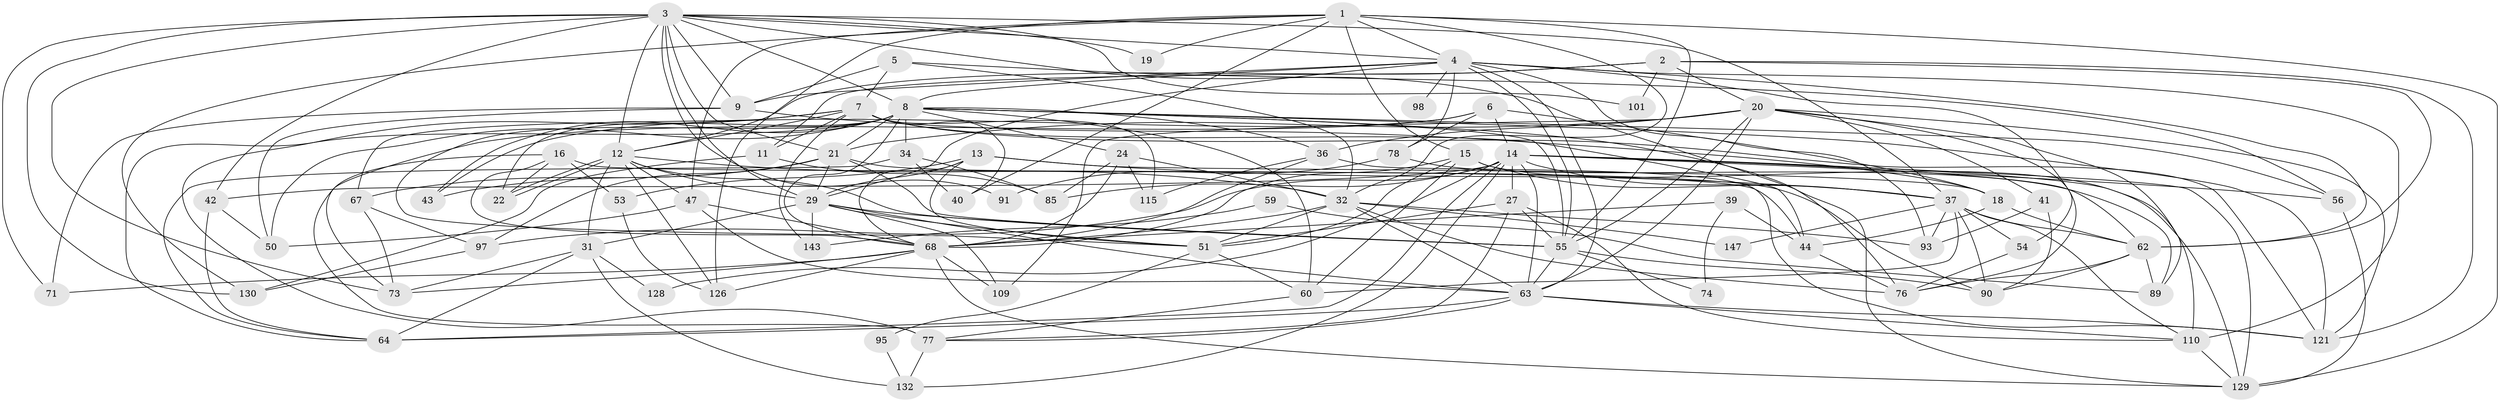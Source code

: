 // original degree distribution, {5: 0.174496644295302, 2: 0.1476510067114094, 7: 0.04697986577181208, 4: 0.3221476510067114, 3: 0.2214765100671141, 6: 0.0738255033557047, 8: 0.013422818791946308}
// Generated by graph-tools (version 1.1) at 2025/15/03/09/25 04:15:17]
// undirected, 74 vertices, 213 edges
graph export_dot {
graph [start="1"]
  node [color=gray90,style=filled];
  1 [super="+25+144"];
  2 [super="+70"];
  3 [super="+30+117+10"];
  4 [super="+26"];
  5;
  6 [super="+119"];
  7 [super="+148+23"];
  8 [super="+111+38+84+80"];
  9 [super="+33+105"];
  11;
  12 [super="+118"];
  13 [super="+48"];
  14 [super="+141+17"];
  15 [super="+122"];
  16;
  18 [super="+52"];
  19;
  20 [super="+120+137"];
  21 [super="+28+94+75"];
  22;
  24;
  27 [super="+46"];
  29 [super="+69"];
  31 [super="+135"];
  32 [super="+108+124+35"];
  34;
  36 [super="+100"];
  37 [super="+65"];
  39;
  40;
  41;
  42;
  43;
  44;
  47;
  50;
  51 [super="+106"];
  53;
  54;
  55 [super="+79+61"];
  56 [super="+57"];
  59;
  60;
  62 [super="+72"];
  63 [super="+66"];
  64 [super="+140+88"];
  67 [super="+133"];
  68 [super="+104+116"];
  71;
  73;
  74;
  76 [super="+82"];
  77 [super="+87+145"];
  78;
  85;
  89;
  90;
  91;
  93;
  95;
  97 [super="+113"];
  98;
  101;
  109;
  110 [super="+114"];
  115;
  121 [super="+123"];
  126;
  128;
  129 [super="+136"];
  130;
  132;
  143;
  147;
  1 -- 40;
  1 -- 19;
  1 -- 32;
  1 -- 130;
  1 -- 4;
  1 -- 55;
  1 -- 126;
  1 -- 15;
  1 -- 47;
  1 -- 129;
  2 -- 20;
  2 -- 101;
  2 -- 121;
  2 -- 11;
  2 -- 62;
  2 -- 12;
  3 -- 73;
  3 -- 19;
  3 -- 129;
  3 -- 12 [weight=2];
  3 -- 42;
  3 -- 101;
  3 -- 130;
  3 -- 4;
  3 -- 37;
  3 -- 71;
  3 -- 9;
  3 -- 91;
  3 -- 29;
  3 -- 8;
  3 -- 21;
  4 -- 93;
  4 -- 29;
  4 -- 98 [weight=2];
  4 -- 78;
  4 -- 110 [weight=2];
  4 -- 54;
  4 -- 62;
  4 -- 63;
  4 -- 55;
  4 -- 9;
  4 -- 8;
  5 -- 56;
  5 -- 7;
  5 -- 32;
  5 -- 9;
  6 -- 14;
  6 -- 78;
  6 -- 73;
  6 -- 18;
  6 -- 43;
  7 -- 44;
  7 -- 67;
  7 -- 115;
  7 -- 40;
  7 -- 11;
  7 -- 143;
  7 -- 77;
  7 -- 121;
  7 -- 12;
  8 -- 76;
  8 -- 64;
  8 -- 34;
  8 -- 68;
  8 -- 50;
  8 -- 56;
  8 -- 60 [weight=2];
  8 -- 43;
  8 -- 121;
  8 -- 22;
  8 -- 24;
  8 -- 21;
  8 -- 51;
  8 -- 36;
  8 -- 55;
  9 -- 50;
  9 -- 71;
  9 -- 18;
  11 -- 85;
  11 -- 130;
  12 -- 22;
  12 -- 22;
  12 -- 32 [weight=2];
  12 -- 47;
  12 -- 55 [weight=2];
  12 -- 126;
  12 -- 31;
  12 -- 29;
  13 -- 29;
  13 -- 68;
  13 -- 18;
  13 -- 53;
  13 -- 37;
  13 -- 51;
  14 -- 62;
  14 -- 128;
  14 -- 85;
  14 -- 27;
  14 -- 64;
  14 -- 97;
  14 -- 132;
  14 -- 37;
  14 -- 42;
  14 -- 110;
  14 -- 56;
  14 -- 63;
  14 -- 129 [weight=2];
  15 -- 68;
  15 -- 51;
  15 -- 37;
  15 -- 60;
  15 -- 129;
  16 -- 22;
  16 -- 44;
  16 -- 53;
  16 -- 68;
  16 -- 77;
  18 -- 44;
  18 -- 62;
  20 -- 89;
  20 -- 21;
  20 -- 121;
  20 -- 109;
  20 -- 36;
  20 -- 41;
  20 -- 63;
  20 -- 55;
  20 -- 76;
  21 -- 90;
  21 -- 43;
  21 -- 29;
  21 -- 55;
  21 -- 97;
  21 -- 67;
  24 -- 85;
  24 -- 115;
  24 -- 68;
  24 -- 32;
  27 -- 55;
  27 -- 110;
  27 -- 77;
  27 -- 51;
  29 -- 31;
  29 -- 143;
  29 -- 109 [weight=2];
  29 -- 55;
  29 -- 63;
  29 -- 51;
  31 -- 132;
  31 -- 73;
  31 -- 128;
  31 -- 64;
  32 -- 76 [weight=2];
  32 -- 93;
  32 -- 147;
  32 -- 68;
  32 -- 63;
  32 -- 51;
  34 -- 40;
  34 -- 85;
  34 -- 64;
  36 -- 115;
  36 -- 68;
  36 -- 121;
  37 -- 90;
  37 -- 62;
  37 -- 147;
  37 -- 54;
  37 -- 60;
  37 -- 93;
  37 -- 110;
  39 -- 44;
  39 -- 74;
  39 -- 68;
  41 -- 93;
  41 -- 90;
  42 -- 50;
  42 -- 64;
  44 -- 76;
  47 -- 50;
  47 -- 68;
  47 -- 63;
  51 -- 60;
  51 -- 95;
  53 -- 126;
  54 -- 76;
  55 -- 74;
  55 -- 63;
  55 -- 90;
  56 -- 129;
  59 -- 143;
  59 -- 89;
  60 -- 77;
  62 -- 90;
  62 -- 89;
  62 -- 76;
  63 -- 64;
  63 -- 77;
  63 -- 121;
  63 -- 110;
  67 -- 73;
  67 -- 97;
  68 -- 129;
  68 -- 73;
  68 -- 109;
  68 -- 126;
  68 -- 71;
  77 -- 132;
  78 -- 89;
  78 -- 91;
  95 -- 132;
  97 -- 130;
  110 -- 129;
}
